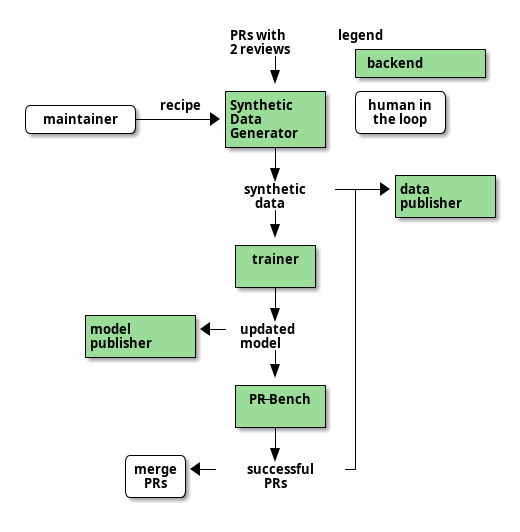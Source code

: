 @startditaa
                     PRs with  legend           
                     2 reviews   +------------+ 
                         |       |backend cGRE| 
                         v       +------------+ 
                    +---------+  /--------\     
/----------\ recipe |Synthetic|  |human in|     
|maintainer+------->|Data cGRE|  |the loop|     
\----------/        |Generator|  \--------/     
                    +----+---++                 
                         |                      
                         v           +---------+
                     synthetic --+-->|data cGRE|
                       data      |   |publisher|
                         |       |   +---------+
                         v       |              
                     +-------+   |              
                     |trainer|   |              
                     |   cGRE|   |              
                     +---+---+   |              
                         |       |              
      +----------+       v       |              
      |model cGRE|<-- updated    |              
      |publisher |    model      |              
      +----------+       |       |              
                         v       |              
                     +--------+  |              
                     |PR-Bench|  |              
                     |    cGRE|  |              
                     +---+----+  |              
                         |       |              
          /-----\        v       |              
          |merge|<-- successful -+              
          | PRs |       PRs                     
          \-----/                               
@endditaa
